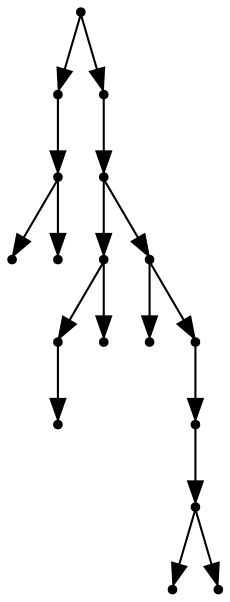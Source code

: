 digraph {
  17 [shape=point];
  3 [shape=point];
  2 [shape=point];
  0 [shape=point];
  1 [shape=point];
  16 [shape=point];
  15 [shape=point];
  7 [shape=point];
  5 [shape=point];
  4 [shape=point];
  6 [shape=point];
  14 [shape=point];
  8 [shape=point];
  13 [shape=point];
  12 [shape=point];
  11 [shape=point];
  9 [shape=point];
  10 [shape=point];
17 -> 3;
3 -> 2;
2 -> 0;
2 -> 1;
17 -> 16;
16 -> 15;
15 -> 7;
7 -> 5;
5 -> 4;
7 -> 6;
15 -> 14;
14 -> 8;
14 -> 13;
13 -> 12;
12 -> 11;
11 -> 9;
11 -> 10;
}
